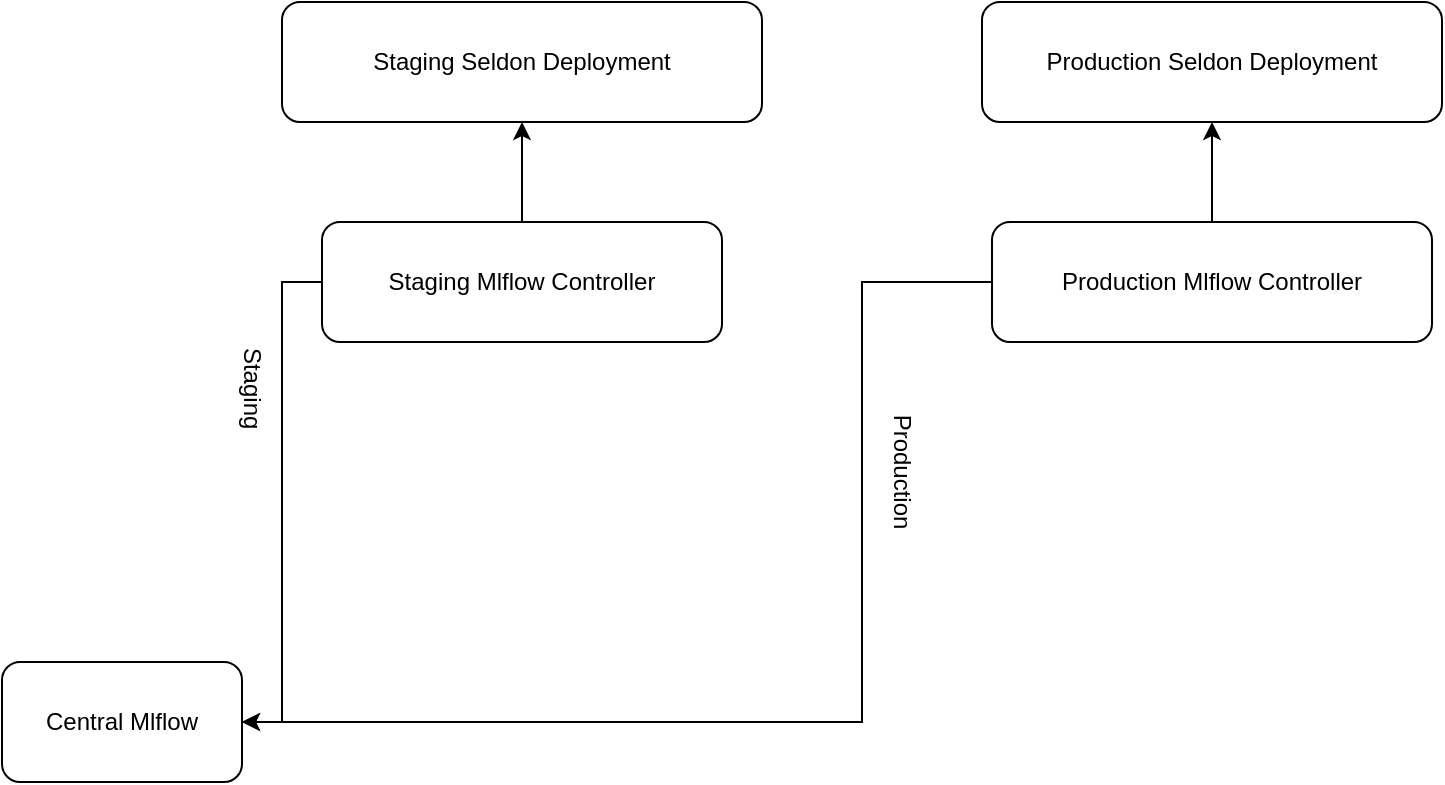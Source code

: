 <mxfile version="20.1.4" type="github">
  <diagram id="ixByIET1eY-oSuqdCUhO" name="Page-1">
    <mxGraphModel dx="946" dy="529" grid="1" gridSize="10" guides="1" tooltips="1" connect="1" arrows="1" fold="1" page="1" pageScale="1" pageWidth="850" pageHeight="1100" math="0" shadow="0">
      <root>
        <mxCell id="0" />
        <mxCell id="1" parent="0" />
        <mxCell id="Tl1Lc56jeloKBUfB4NoX-4" value="Central Mlflow" style="rounded=1;whiteSpace=wrap;html=1;" parent="1" vertex="1">
          <mxGeometry x="20" y="470" width="120" height="60" as="geometry" />
        </mxCell>
        <mxCell id="Tl1Lc56jeloKBUfB4NoX-12" style="edgeStyle=orthogonalEdgeStyle;rounded=0;orthogonalLoop=1;jettySize=auto;html=1;entryX=1;entryY=0.5;entryDx=0;entryDy=0;" parent="1" source="Tl1Lc56jeloKBUfB4NoX-5" target="Tl1Lc56jeloKBUfB4NoX-4" edge="1">
          <mxGeometry relative="1" as="geometry" />
        </mxCell>
        <mxCell id="Tl1Lc56jeloKBUfB4NoX-24" value="" style="edgeStyle=orthogonalEdgeStyle;rounded=0;orthogonalLoop=1;jettySize=auto;html=1;" parent="1" source="Tl1Lc56jeloKBUfB4NoX-5" target="Tl1Lc56jeloKBUfB4NoX-23" edge="1">
          <mxGeometry relative="1" as="geometry" />
        </mxCell>
        <mxCell id="Tl1Lc56jeloKBUfB4NoX-5" value="Staging Mlflow Controller" style="rounded=1;whiteSpace=wrap;html=1;" parent="1" vertex="1">
          <mxGeometry x="180" y="250" width="200" height="60" as="geometry" />
        </mxCell>
        <mxCell id="Tl1Lc56jeloKBUfB4NoX-22" style="edgeStyle=orthogonalEdgeStyle;rounded=0;orthogonalLoop=1;jettySize=auto;html=1;entryX=1;entryY=0.5;entryDx=0;entryDy=0;" parent="1" source="Tl1Lc56jeloKBUfB4NoX-6" target="Tl1Lc56jeloKBUfB4NoX-4" edge="1">
          <mxGeometry relative="1" as="geometry">
            <mxPoint x="150" y="500" as="targetPoint" />
            <Array as="points">
              <mxPoint x="450" y="280" />
              <mxPoint x="450" y="500" />
            </Array>
          </mxGeometry>
        </mxCell>
        <mxCell id="Tl1Lc56jeloKBUfB4NoX-26" value="" style="edgeStyle=orthogonalEdgeStyle;rounded=0;orthogonalLoop=1;jettySize=auto;html=1;" parent="1" source="Tl1Lc56jeloKBUfB4NoX-6" target="Tl1Lc56jeloKBUfB4NoX-25" edge="1">
          <mxGeometry relative="1" as="geometry" />
        </mxCell>
        <mxCell id="Tl1Lc56jeloKBUfB4NoX-6" value="Production Mlflow Controller" style="rounded=1;whiteSpace=wrap;html=1;" parent="1" vertex="1">
          <mxGeometry x="515" y="250" width="220" height="60" as="geometry" />
        </mxCell>
        <mxCell id="Tl1Lc56jeloKBUfB4NoX-10" value="Staging&amp;nbsp;" style="text;html=1;strokeColor=none;fillColor=none;align=center;verticalAlign=middle;whiteSpace=wrap;rounded=0;rotation=90;" parent="1" vertex="1">
          <mxGeometry x="70" y="320" width="150" height="30" as="geometry" />
        </mxCell>
        <mxCell id="Tl1Lc56jeloKBUfB4NoX-14" value="Production" style="text;html=1;strokeColor=none;fillColor=none;align=center;verticalAlign=middle;whiteSpace=wrap;rounded=0;rotation=90;" parent="1" vertex="1">
          <mxGeometry x="425" y="360" width="90" height="30" as="geometry" />
        </mxCell>
        <mxCell id="Tl1Lc56jeloKBUfB4NoX-23" value="Staging Seldon Deployment" style="whiteSpace=wrap;html=1;rounded=1;" parent="1" vertex="1">
          <mxGeometry x="160" y="140" width="240" height="60" as="geometry" />
        </mxCell>
        <mxCell id="Tl1Lc56jeloKBUfB4NoX-25" value="Production Seldon Deployment" style="whiteSpace=wrap;html=1;rounded=1;" parent="1" vertex="1">
          <mxGeometry x="510" y="140" width="230" height="60" as="geometry" />
        </mxCell>
      </root>
    </mxGraphModel>
  </diagram>
</mxfile>
